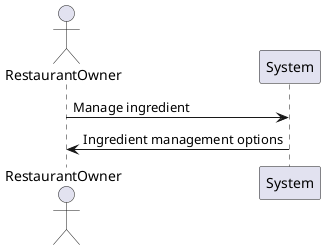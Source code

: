 @startuml
actor RestaurantOwner
RestaurantOwner -> System: Manage ingredient
System -> RestaurantOwner: Ingredient management options
@enduml